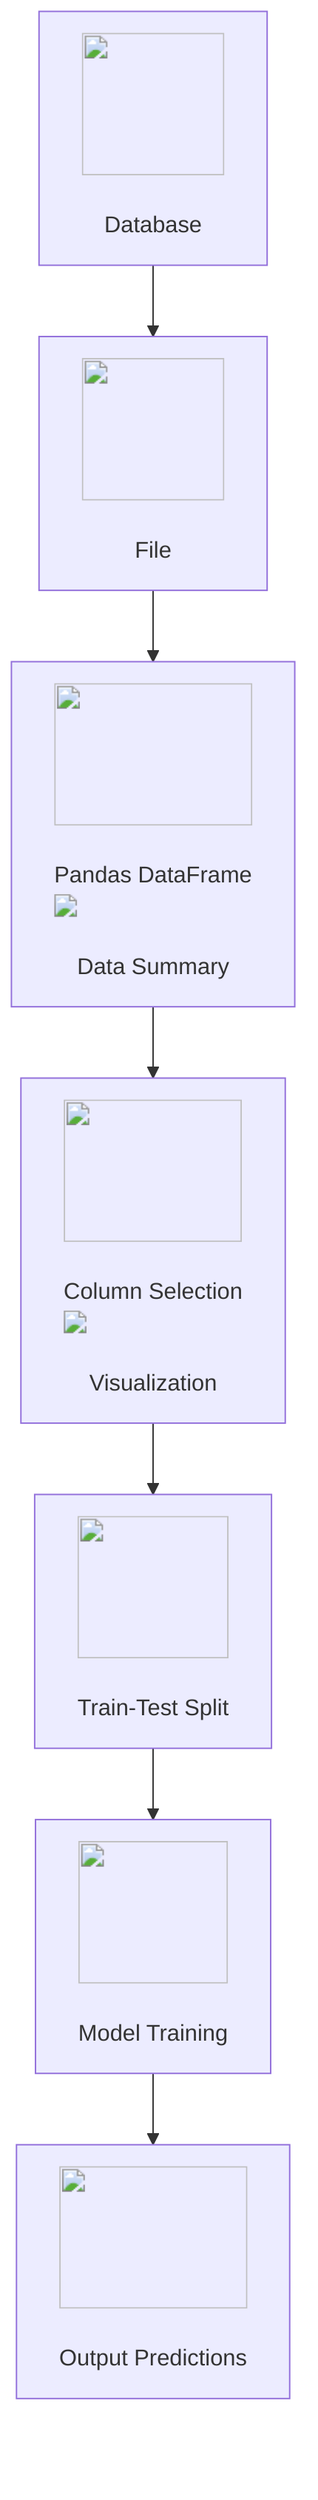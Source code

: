 %%{init : {'themeVariables': {'nodeTextFill': '#000000', 'edgeTextFill': '#000000'}}}%%
    graph TD;
    A["<img src='icons/database.svg' width=100 height=100/> <br/> Database"] --> B["<img src='icons/file.svg' width=100 height=100/> <br/> File"];
    B --> C["<img src='icons/table.svg' width=100 height=100/> <br/> Pandas DataFrame <img src='dummy_plots/scatter_plot_template.svg'/> <br/> Data Summary"];
    C --> D["<img src='icons/column_split.svg' width=100 height=100/> <br/> Column Selection <img src='dummy_plots/boxplot_template.svg'/> <br/> Visualization"];
    D --> E["<img src='icons/row_split.svg' width=100 height=100/> <br/> Train-Test Split"];
    E --> F["<img src='icons/brain.svg' width=100 height=100/> <br/> Model Training"];
    F --> G["<img src='icons/image.svg' width=100 height=100/> <br/> Output Predictions"];